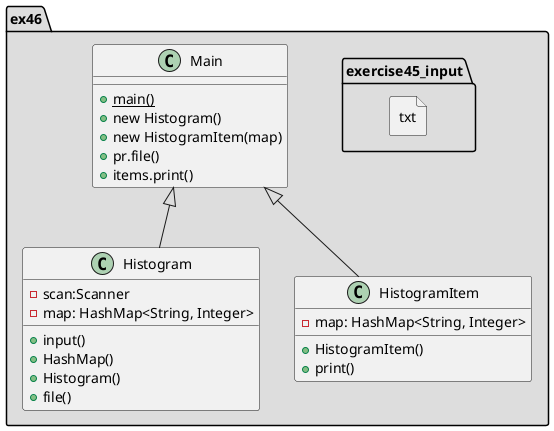 @startuml
'https://plantuml.com/sequence-diagram


package "ex46" #DDDDDD {
Main <|-- Histogram
Main <|-- HistogramItem
file exercise45_input.txt{

}
class Main{

    +{static}{method}main()
    +new Histogram()
    +new HistogramItem(map)
    +  pr.file()
    + items.print()


}


class Histogram{

     -scan:Scanner
      -map: HashMap<String, Integer>

    +{method}input()
    +HashMap()
    +Histogram()
    +file()

    }

    class HistogramItem{

          -map: HashMap<String, Integer>

        + HistogramItem()
        +{method}print()

        }


@enduml